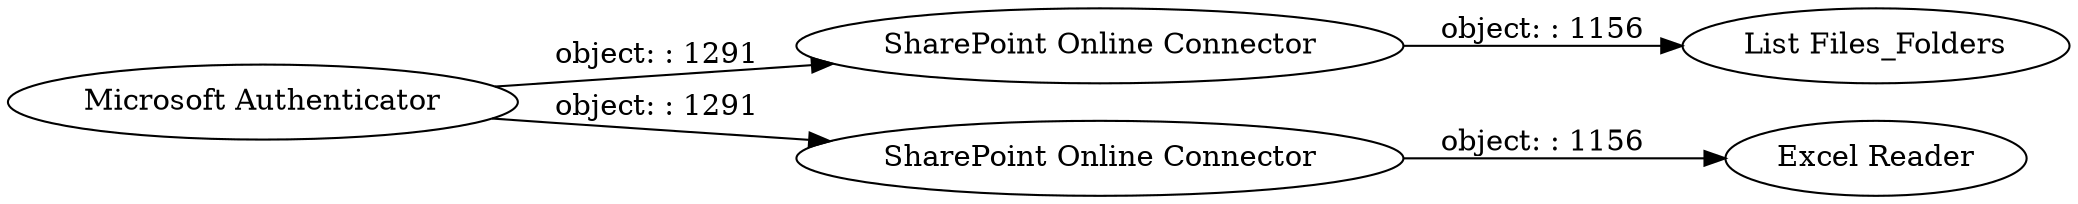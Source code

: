 digraph {
	"4779185488901023693_5" [label="List Files_Folders"]
	"4779185488901023693_3" [label="Microsoft Authenticator"]
	"4779185488901023693_2" [label="SharePoint Online Connector"]
	"4779185488901023693_6" [label="SharePoint Online Connector"]
	"4779185488901023693_4" [label="Excel Reader"]
	"4779185488901023693_3" -> "4779185488901023693_2" [label="object: : 1291"]
	"4779185488901023693_6" -> "4779185488901023693_4" [label="object: : 1156"]
	"4779185488901023693_2" -> "4779185488901023693_5" [label="object: : 1156"]
	"4779185488901023693_3" -> "4779185488901023693_6" [label="object: : 1291"]
	rankdir=LR
}
